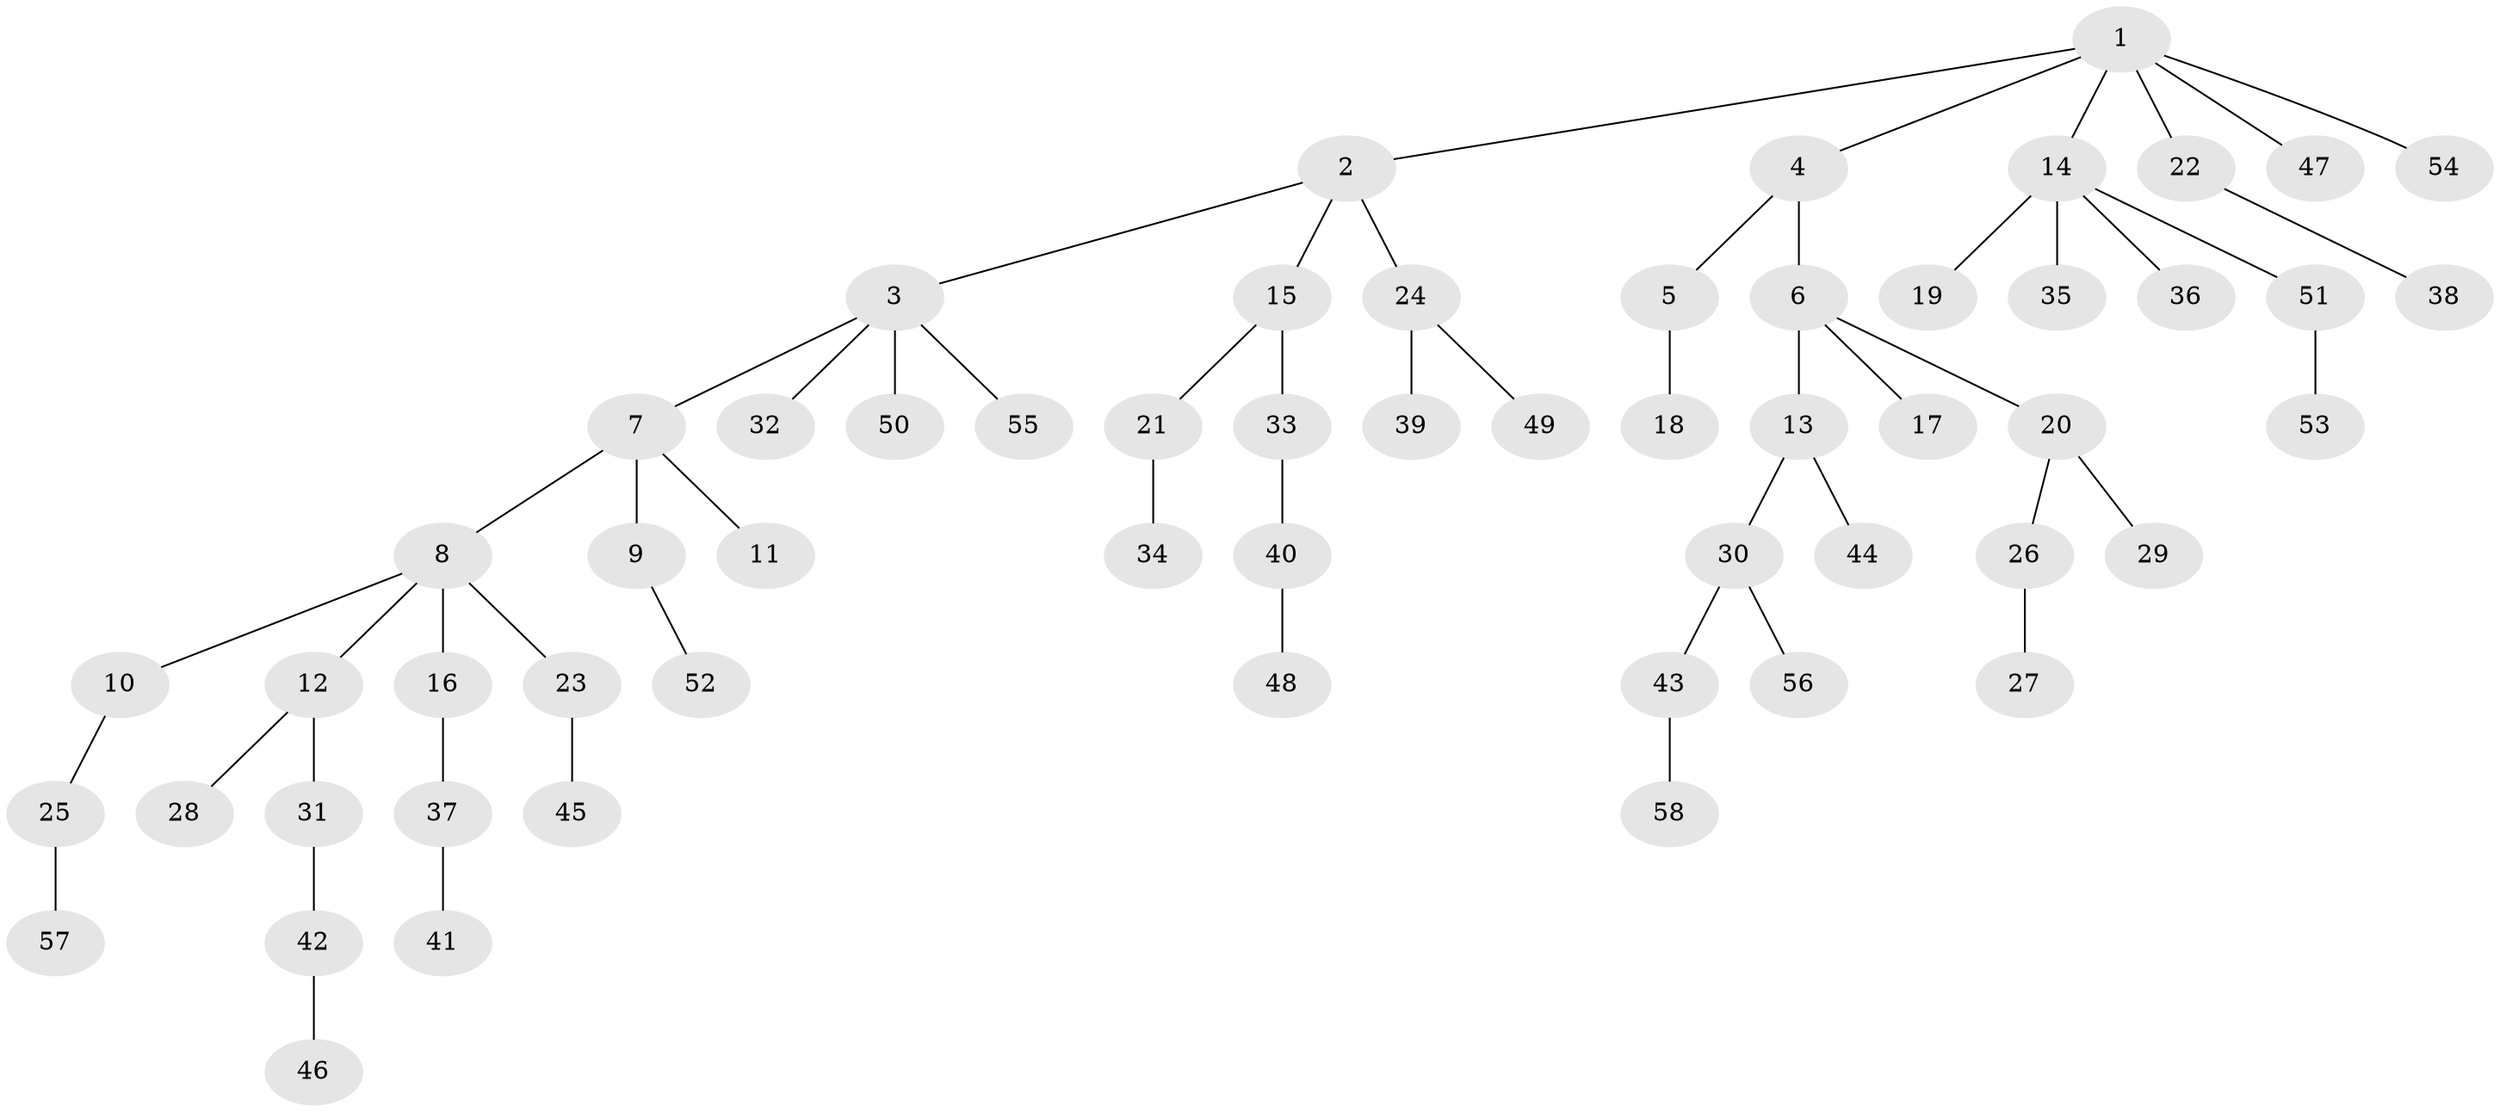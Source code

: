 // Generated by graph-tools (version 1.1) at 2025/53/03/09/25 04:53:10]
// undirected, 58 vertices, 57 edges
graph export_dot {
graph [start="1"]
  node [color=gray90,style=filled];
  1;
  2;
  3;
  4;
  5;
  6;
  7;
  8;
  9;
  10;
  11;
  12;
  13;
  14;
  15;
  16;
  17;
  18;
  19;
  20;
  21;
  22;
  23;
  24;
  25;
  26;
  27;
  28;
  29;
  30;
  31;
  32;
  33;
  34;
  35;
  36;
  37;
  38;
  39;
  40;
  41;
  42;
  43;
  44;
  45;
  46;
  47;
  48;
  49;
  50;
  51;
  52;
  53;
  54;
  55;
  56;
  57;
  58;
  1 -- 2;
  1 -- 4;
  1 -- 14;
  1 -- 22;
  1 -- 47;
  1 -- 54;
  2 -- 3;
  2 -- 15;
  2 -- 24;
  3 -- 7;
  3 -- 32;
  3 -- 50;
  3 -- 55;
  4 -- 5;
  4 -- 6;
  5 -- 18;
  6 -- 13;
  6 -- 17;
  6 -- 20;
  7 -- 8;
  7 -- 9;
  7 -- 11;
  8 -- 10;
  8 -- 12;
  8 -- 16;
  8 -- 23;
  9 -- 52;
  10 -- 25;
  12 -- 28;
  12 -- 31;
  13 -- 30;
  13 -- 44;
  14 -- 19;
  14 -- 35;
  14 -- 36;
  14 -- 51;
  15 -- 21;
  15 -- 33;
  16 -- 37;
  20 -- 26;
  20 -- 29;
  21 -- 34;
  22 -- 38;
  23 -- 45;
  24 -- 39;
  24 -- 49;
  25 -- 57;
  26 -- 27;
  30 -- 43;
  30 -- 56;
  31 -- 42;
  33 -- 40;
  37 -- 41;
  40 -- 48;
  42 -- 46;
  43 -- 58;
  51 -- 53;
}
